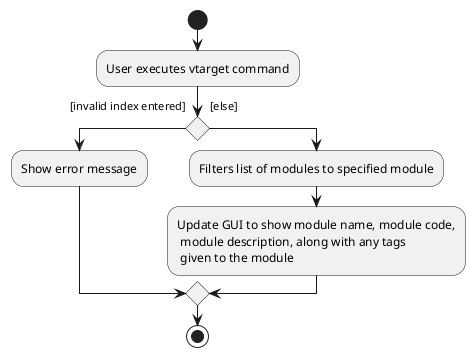 @startuml
start
:User executes vtarget command;

'Since the beta syntax does not support placing the condition outside the
'diamond we place it as the true branch instead.

if () then ([invalid index entered]
)
:Show error message;
else ([else]
)
    :Filters list of modules to specified module;
    :Update GUI to show module name, module code,
     module description, along with any tags
     given to the module;
endif
stop
@enduml
